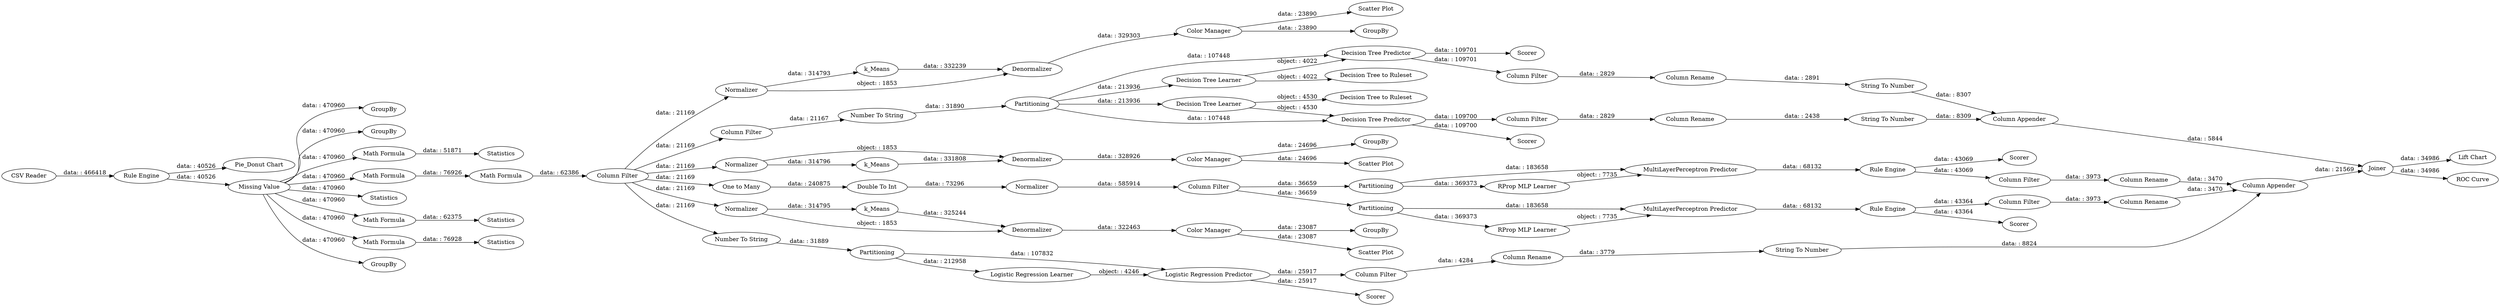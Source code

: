 digraph {
	"5319614447717374303_37" [label="Decision Tree to Ruleset"]
	"5319614447717374303_67" [label="Color Manager"]
	"5319614447717374303_45" [label=GroupBy]
	"5319614447717374303_88" [label="Column Rename"]
	"5319614447717374303_75" [label="Column Filter"]
	"5319614447717374303_10" [label="Rule Engine"]
	"5319614447717374303_14" [label=GroupBy]
	"5319614447717374303_28" [label=k_Means]
	"5319614447717374303_96" [label=Normalizer]
	"5319614447717374303_64" [label="MultiLayerPerceptron Predictor"]
	"5319614447717374303_33" [label="Number To String"]
	"5319614447717374303_16" [label=GroupBy]
	"5319614447717374303_8" [label="Math Formula"]
	"5319614447717374303_73" [label="Math Formula"]
	"5319614447717374303_15" [label="Rule Engine"]
	"5319614447717374303_70" [label="Scatter Plot"]
	"5319614447717374303_44" [label=Denormalizer]
	"5319614447717374303_38" [label=Normalizer]
	"5319614447717374303_47" [label=Scorer]
	"5319614447717374303_86" [label="Column Rename"]
	"5319614447717374303_5" [label=Statistics]
	"5319614447717374303_85" [label="Column Rename"]
	"5319614447717374303_87" [label="Column Rename"]
	"5319614447717374303_4" [label="Math Formula"]
	"5319614447717374303_59" [label="Column Filter"]
	"5319614447717374303_36" [label="Column Filter"]
	"5319614447717374303_39" [label=GroupBy]
	"5319614447717374303_65" [label="Rule Engine"]
	"5319614447717374303_30" [label=GroupBy]
	"5319614447717374303_66" [label="Color Manager"]
	"5319614447717374303_93" [label="Lift Chart"]
	"5319614447717374303_12" [label="Pie_Donut Chart"]
	"5319614447717374303_56" [label=Partitioning]
	"5319614447717374303_46" [label="Decision Tree Predictor"]
	"5319614447717374303_43" [label=Normalizer]
	"5319614447717374303_71" [label="Scatter Plot"]
	"5319614447717374303_58" [label="MultiLayerPerceptron Predictor"]
	"5319614447717374303_7" [label=Statistics]
	"5319614447717374303_94" [label="One to Many"]
	"5319614447717374303_63" [label=Scorer]
	"5319614447717374303_2" [label="Missing Value"]
	"5319614447717374303_6" [label="Math Formula"]
	"5319614447717374303_13" [label=GroupBy]
	"5319614447717374303_57" [label="RProp MLP Learner"]
	"5319614447717374303_52" [label="Logistic Regression Predictor"]
	"5319614447717374303_92" [label="String To Number"]
	"5319614447717374303_42" [label=k_Means]
	"5319614447717374303_49" [label="Decision Tree Learner"]
	"5319614447717374303_29" [label=Denormalizer]
	"5319614447717374303_21" [label="Column Filter"]
	"5319614447717374303_61" [label=Partitioning]
	"5319614447717374303_50" [label=Partitioning]
	"5319614447717374303_48" [label="Decision Tree to Ruleset"]
	"5319614447717374303_72" [label="Math Formula"]
	"5319614447717374303_68" [label="Color Manager"]
	"5319614447717374303_62" [label="RProp MLP Learner"]
	"5319614447717374303_90" [label="String To Number"]
	"5319614447717374303_27" [label="CSV Reader"]
	"5319614447717374303_81" [label="Column Appender"]
	"5319614447717374303_60" [label=Scorer]
	"5319614447717374303_51" [label="Logistic Regression Learner"]
	"5319614447717374303_77" [label="Column Filter"]
	"5319614447717374303_35" [label=Scorer]
	"5319614447717374303_83" [label="ROC Curve"]
	"5319614447717374303_74" [label="Column Filter"]
	"5319614447717374303_78" [label="Column Filter"]
	"5319614447717374303_3" [label=Statistics]
	"5319614447717374303_69" [label="Scatter Plot"]
	"5319614447717374303_24" [label=Normalizer]
	"5319614447717374303_31" [label=Partitioning]
	"5319614447717374303_32" [label="Decision Tree Learner"]
	"5319614447717374303_34" [label="Decision Tree Predictor"]
	"5319614447717374303_53" [label=Scorer]
	"5319614447717374303_95" [label="Double To Int"]
	"5319614447717374303_80" [label="Column Appender"]
	"5319614447717374303_76" [label="Column Filter"]
	"5319614447717374303_54" [label="Number To String"]
	"5319614447717374303_40" [label=k_Means]
	"5319614447717374303_89" [label="Column Rename"]
	"5319614447717374303_91" [label="String To Number"]
	"5319614447717374303_82" [label=Joiner]
	"5319614447717374303_9" [label=Statistics]
	"5319614447717374303_41" [label=Denormalizer]
	"5319614447717374303_74" -> "5319614447717374303_86" [label="data: : 3973"]
	"5319614447717374303_61" -> "5319614447717374303_64" [label="data: : 183658"]
	"5319614447717374303_24" -> "5319614447717374303_28" [label="data: : 314795"]
	"5319614447717374303_32" -> "5319614447717374303_37" [label="object: : 4530"]
	"5319614447717374303_34" -> "5319614447717374303_77" [label="data: : 109700"]
	"5319614447717374303_54" -> "5319614447717374303_50" [label="data: : 31889"]
	"5319614447717374303_43" -> "5319614447717374303_44" [label="object: : 1853"]
	"5319614447717374303_77" -> "5319614447717374303_88" [label="data: : 2829"]
	"5319614447717374303_49" -> "5319614447717374303_48" [label="object: : 4022"]
	"5319614447717374303_58" -> "5319614447717374303_15" [label="data: : 68132"]
	"5319614447717374303_2" -> "5319614447717374303_13" [label="data: : 470960"]
	"5319614447717374303_68" -> "5319614447717374303_45" [label="data: : 24696"]
	"5319614447717374303_96" -> "5319614447717374303_59" [label="data: : 585914"]
	"5319614447717374303_29" -> "5319614447717374303_66" [label="data: : 322463"]
	"5319614447717374303_50" -> "5319614447717374303_51" [label="data: : 212958"]
	"5319614447717374303_94" -> "5319614447717374303_95" [label="data: : 240875"]
	"5319614447717374303_21" -> "5319614447717374303_24" [label="data: : 21169"]
	"5319614447717374303_46" -> "5319614447717374303_76" [label="data: : 109701"]
	"5319614447717374303_49" -> "5319614447717374303_46" [label="object: : 4022"]
	"5319614447717374303_21" -> "5319614447717374303_36" [label="data: : 21169"]
	"5319614447717374303_6" -> "5319614447717374303_7" [label="data: : 76928"]
	"5319614447717374303_86" -> "5319614447717374303_80" [label="data: : 3470"]
	"5319614447717374303_10" -> "5319614447717374303_2" [label="data: : 40526"]
	"5319614447717374303_2" -> "5319614447717374303_8" [label="data: : 470960"]
	"5319614447717374303_52" -> "5319614447717374303_53" [label="data: : 25917"]
	"5319614447717374303_90" -> "5319614447717374303_81" [label="data: : 8309"]
	"5319614447717374303_28" -> "5319614447717374303_29" [label="data: : 325244"]
	"5319614447717374303_44" -> "5319614447717374303_68" [label="data: : 328926"]
	"5319614447717374303_15" -> "5319614447717374303_60" [label="data: : 43069"]
	"5319614447717374303_2" -> "5319614447717374303_16" [label="data: : 470960"]
	"5319614447717374303_78" -> "5319614447717374303_85" [label="data: : 4284"]
	"5319614447717374303_81" -> "5319614447717374303_82" [label="data: : 5844"]
	"5319614447717374303_82" -> "5319614447717374303_93" [label="data: : 34986"]
	"5319614447717374303_89" -> "5319614447717374303_91" [label="data: : 2891"]
	"5319614447717374303_2" -> "5319614447717374303_14" [label="data: : 470960"]
	"5319614447717374303_82" -> "5319614447717374303_83" [label="data: : 34986"]
	"5319614447717374303_27" -> "5319614447717374303_10" [label="data: : 466418"]
	"5319614447717374303_73" -> "5319614447717374303_72" [label="data: : 76926"]
	"5319614447717374303_38" -> "5319614447717374303_41" [label="object: : 1853"]
	"5319614447717374303_66" -> "5319614447717374303_71" [label="data: : 23087"]
	"5319614447717374303_21" -> "5319614447717374303_38" [label="data: : 21169"]
	"5319614447717374303_33" -> "5319614447717374303_31" [label="data: : 31890"]
	"5319614447717374303_8" -> "5319614447717374303_9" [label="data: : 51871"]
	"5319614447717374303_72" -> "5319614447717374303_21" [label="data: : 62386"]
	"5319614447717374303_24" -> "5319614447717374303_29" [label="object: : 1853"]
	"5319614447717374303_65" -> "5319614447717374303_63" [label="data: : 43364"]
	"5319614447717374303_56" -> "5319614447717374303_57" [label="data: : 369373"]
	"5319614447717374303_67" -> "5319614447717374303_39" [label="data: : 23890"]
	"5319614447717374303_51" -> "5319614447717374303_52" [label="object: : 4246"]
	"5319614447717374303_34" -> "5319614447717374303_35" [label="data: : 109700"]
	"5319614447717374303_31" -> "5319614447717374303_49" [label="data: : 213936"]
	"5319614447717374303_2" -> "5319614447717374303_4" [label="data: : 470960"]
	"5319614447717374303_76" -> "5319614447717374303_89" [label="data: : 2829"]
	"5319614447717374303_38" -> "5319614447717374303_40" [label="data: : 314793"]
	"5319614447717374303_65" -> "5319614447717374303_75" [label="data: : 43364"]
	"5319614447717374303_67" -> "5319614447717374303_70" [label="data: : 23890"]
	"5319614447717374303_10" -> "5319614447717374303_12" [label="data: : 40526"]
	"5319614447717374303_36" -> "5319614447717374303_33" [label="data: : 21167"]
	"5319614447717374303_40" -> "5319614447717374303_41" [label="data: : 332239"]
	"5319614447717374303_42" -> "5319614447717374303_44" [label="data: : 331808"]
	"5319614447717374303_62" -> "5319614447717374303_64" [label="object: : 7735"]
	"5319614447717374303_4" -> "5319614447717374303_3" [label="data: : 62375"]
	"5319614447717374303_31" -> "5319614447717374303_46" [label="data: : 107448"]
	"5319614447717374303_91" -> "5319614447717374303_81" [label="data: : 8307"]
	"5319614447717374303_2" -> "5319614447717374303_73" [label="data: : 470960"]
	"5319614447717374303_21" -> "5319614447717374303_43" [label="data: : 21169"]
	"5319614447717374303_80" -> "5319614447717374303_82" [label="data: : 21569"]
	"5319614447717374303_59" -> "5319614447717374303_61" [label="data: : 36659"]
	"5319614447717374303_21" -> "5319614447717374303_54" [label="data: : 21169"]
	"5319614447717374303_57" -> "5319614447717374303_58" [label="object: : 7735"]
	"5319614447717374303_68" -> "5319614447717374303_69" [label="data: : 24696"]
	"5319614447717374303_61" -> "5319614447717374303_62" [label="data: : 369373"]
	"5319614447717374303_2" -> "5319614447717374303_5" [label="data: : 470960"]
	"5319614447717374303_31" -> "5319614447717374303_34" [label="data: : 107448"]
	"5319614447717374303_87" -> "5319614447717374303_80" [label="data: : 3470"]
	"5319614447717374303_95" -> "5319614447717374303_96" [label="data: : 73296"]
	"5319614447717374303_59" -> "5319614447717374303_56" [label="data: : 36659"]
	"5319614447717374303_21" -> "5319614447717374303_94" [label="data: : 21169"]
	"5319614447717374303_43" -> "5319614447717374303_42" [label="data: : 314796"]
	"5319614447717374303_92" -> "5319614447717374303_80" [label="data: : 8824"]
	"5319614447717374303_56" -> "5319614447717374303_58" [label="data: : 183658"]
	"5319614447717374303_75" -> "5319614447717374303_87" [label="data: : 3973"]
	"5319614447717374303_52" -> "5319614447717374303_78" [label="data: : 25917"]
	"5319614447717374303_31" -> "5319614447717374303_32" [label="data: : 213936"]
	"5319614447717374303_15" -> "5319614447717374303_74" [label="data: : 43069"]
	"5319614447717374303_46" -> "5319614447717374303_47" [label="data: : 109701"]
	"5319614447717374303_50" -> "5319614447717374303_52" [label="data: : 107832"]
	"5319614447717374303_85" -> "5319614447717374303_92" [label="data: : 3779"]
	"5319614447717374303_66" -> "5319614447717374303_30" [label="data: : 23087"]
	"5319614447717374303_2" -> "5319614447717374303_6" [label="data: : 470960"]
	"5319614447717374303_64" -> "5319614447717374303_65" [label="data: : 68132"]
	"5319614447717374303_88" -> "5319614447717374303_90" [label="data: : 2438"]
	"5319614447717374303_32" -> "5319614447717374303_34" [label="object: : 4530"]
	"5319614447717374303_41" -> "5319614447717374303_67" [label="data: : 329303"]
	rankdir=LR
}
